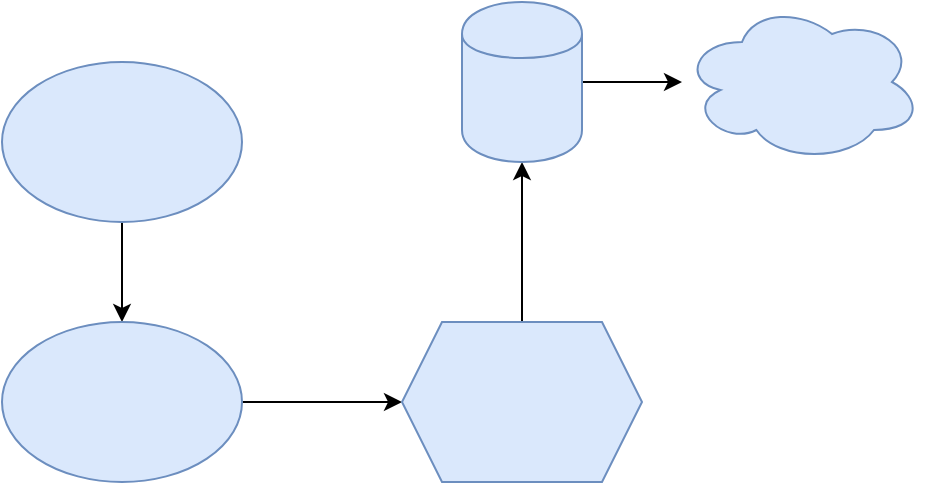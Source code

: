 <mxfile version="13.7.2" type="github">
  <diagram id="RNZpPz3kqzwRVspyFrMV" name="Page-1">
    <mxGraphModel dx="1892" dy="1292" grid="1" gridSize="10" guides="1" tooltips="1" connect="1" arrows="1" fold="1" page="1" pageScale="1" pageWidth="827" pageHeight="1169" math="0" shadow="0">
      <root>
        <mxCell id="0" />
        <mxCell id="1" parent="0" />
        <mxCell id="5qMArC0BSTSA2wXwf98W-5" value="" style="edgeStyle=orthogonalEdgeStyle;rounded=0;orthogonalLoop=1;jettySize=auto;html=1;" edge="1" parent="1" source="5qMArC0BSTSA2wXwf98W-1" target="5qMArC0BSTSA2wXwf98W-4">
          <mxGeometry relative="1" as="geometry" />
        </mxCell>
        <mxCell id="5qMArC0BSTSA2wXwf98W-1" value="" style="ellipse;whiteSpace=wrap;html=1;fillColor=#dae8fc;strokeColor=#6c8ebf;" vertex="1" parent="1">
          <mxGeometry x="170" y="340" width="120" height="80" as="geometry" />
        </mxCell>
        <mxCell id="5qMArC0BSTSA2wXwf98W-7" value="" style="edgeStyle=orthogonalEdgeStyle;rounded=0;orthogonalLoop=1;jettySize=auto;html=1;" edge="1" parent="1" source="5qMArC0BSTSA2wXwf98W-4" target="5qMArC0BSTSA2wXwf98W-6">
          <mxGeometry relative="1" as="geometry" />
        </mxCell>
        <mxCell id="5qMArC0BSTSA2wXwf98W-4" value="" style="ellipse;whiteSpace=wrap;html=1;strokeColor=#6c8ebf;fillColor=#dae8fc;" vertex="1" parent="1">
          <mxGeometry x="170" y="470" width="120" height="80" as="geometry" />
        </mxCell>
        <mxCell id="5qMArC0BSTSA2wXwf98W-9" value="" style="edgeStyle=orthogonalEdgeStyle;rounded=0;orthogonalLoop=1;jettySize=auto;html=1;" edge="1" parent="1" source="5qMArC0BSTSA2wXwf98W-6" target="5qMArC0BSTSA2wXwf98W-8">
          <mxGeometry relative="1" as="geometry" />
        </mxCell>
        <mxCell id="5qMArC0BSTSA2wXwf98W-6" value="" style="shape=hexagon;perimeter=hexagonPerimeter2;whiteSpace=wrap;html=1;fixedSize=1;strokeColor=#6c8ebf;fillColor=#dae8fc;" vertex="1" parent="1">
          <mxGeometry x="370" y="470" width="120" height="80" as="geometry" />
        </mxCell>
        <mxCell id="5qMArC0BSTSA2wXwf98W-11" value="" style="edgeStyle=orthogonalEdgeStyle;rounded=0;orthogonalLoop=1;jettySize=auto;html=1;" edge="1" parent="1" source="5qMArC0BSTSA2wXwf98W-8" target="5qMArC0BSTSA2wXwf98W-10">
          <mxGeometry relative="1" as="geometry" />
        </mxCell>
        <mxCell id="5qMArC0BSTSA2wXwf98W-8" value="" style="shape=cylinder;whiteSpace=wrap;html=1;boundedLbl=1;backgroundOutline=1;strokeColor=#6c8ebf;fillColor=#dae8fc;" vertex="1" parent="1">
          <mxGeometry x="400" y="310" width="60" height="80" as="geometry" />
        </mxCell>
        <mxCell id="5qMArC0BSTSA2wXwf98W-10" value="" style="ellipse;shape=cloud;whiteSpace=wrap;html=1;strokeColor=#6c8ebf;fillColor=#dae8fc;" vertex="1" parent="1">
          <mxGeometry x="510" y="310" width="120" height="80" as="geometry" />
        </mxCell>
      </root>
    </mxGraphModel>
  </diagram>
</mxfile>
